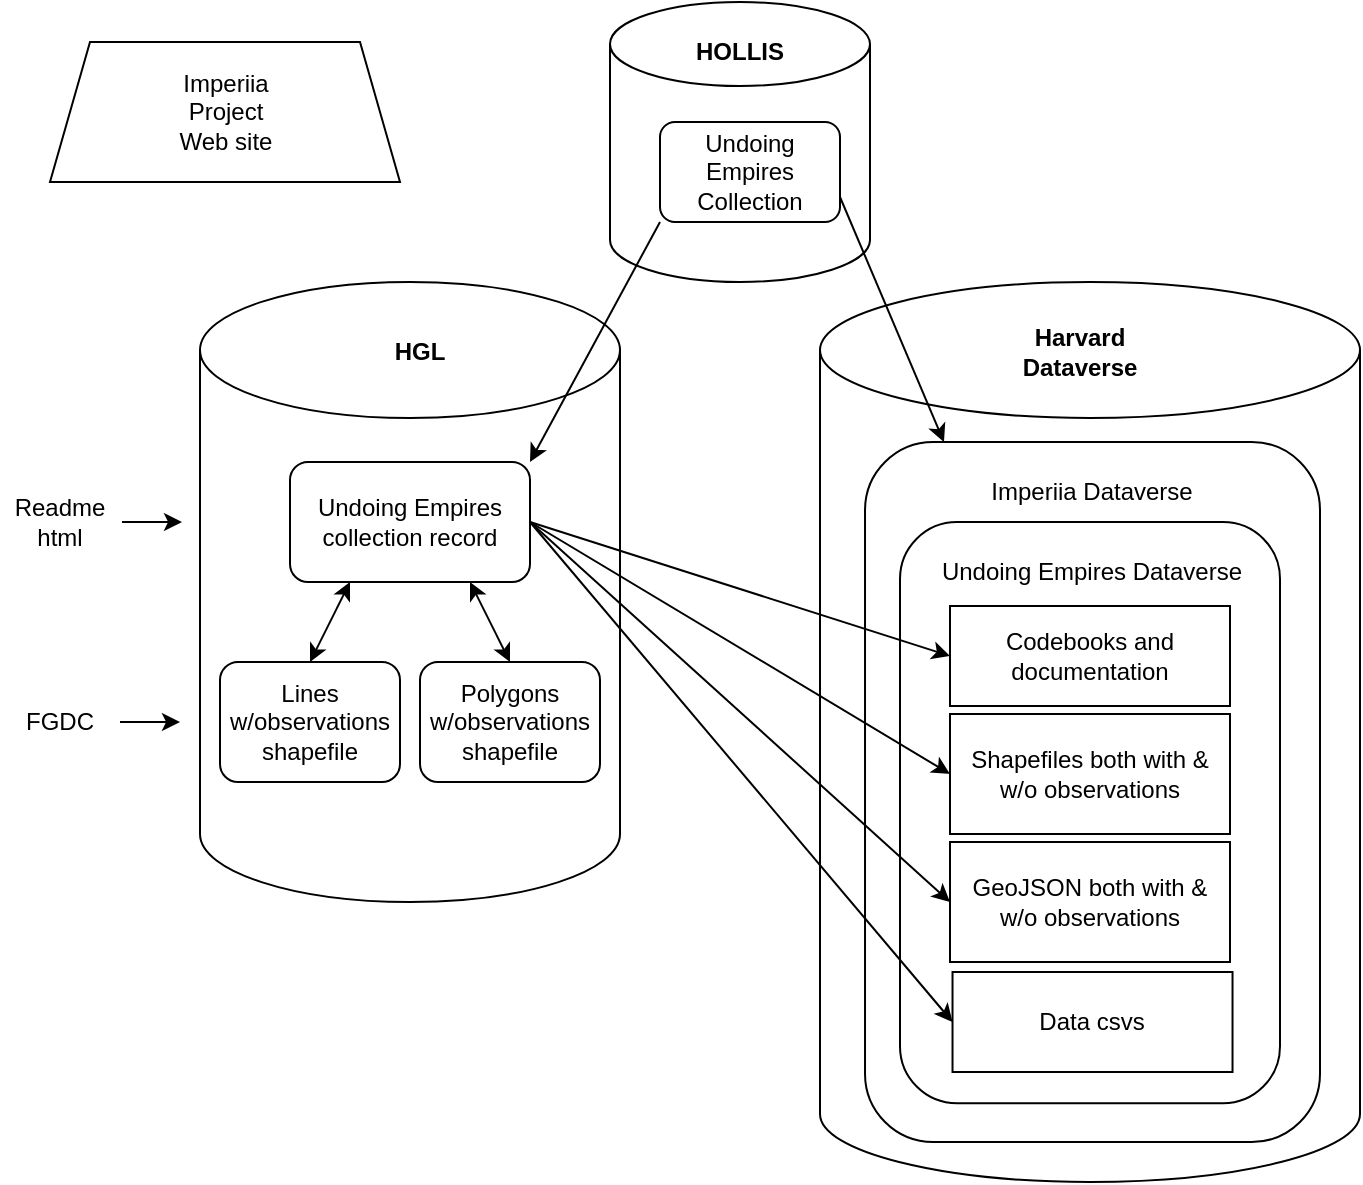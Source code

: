 <mxfile version="22.1.5" type="github">
  <diagram name="Page-1" id="acaJbb7zJqNV8eMt_PW6">
    <mxGraphModel dx="1265" dy="651" grid="1" gridSize="10" guides="1" tooltips="1" connect="1" arrows="1" fold="1" page="1" pageScale="1" pageWidth="850" pageHeight="1100" math="0" shadow="0">
      <root>
        <mxCell id="0" />
        <mxCell id="1" parent="0" />
        <mxCell id="G17-dYgQhkp3kQGCCL7A-1" value="" style="shape=cylinder3;whiteSpace=wrap;html=1;boundedLbl=1;backgroundOutline=1;size=34;" parent="1" vertex="1">
          <mxGeometry x="110" y="160" width="210" height="310" as="geometry" />
        </mxCell>
        <mxCell id="G17-dYgQhkp3kQGCCL7A-2" value="" style="shape=cylinder3;whiteSpace=wrap;html=1;boundedLbl=1;backgroundOutline=1;size=34;" parent="1" vertex="1">
          <mxGeometry x="420" y="160" width="270" height="450" as="geometry" />
        </mxCell>
        <mxCell id="LZWB6dRQu0BiqoScPXUu-1" value="HGL" style="text;strokeColor=none;align=center;fillColor=none;html=1;verticalAlign=middle;whiteSpace=wrap;rounded=0;fontStyle=1" parent="1" vertex="1">
          <mxGeometry x="190" y="180" width="60" height="30" as="geometry" />
        </mxCell>
        <mxCell id="LZWB6dRQu0BiqoScPXUu-3" value="&lt;b&gt;Harvard&lt;br&gt;Dataverse&lt;/b&gt;" style="text;strokeColor=none;align=center;fillColor=none;html=1;verticalAlign=middle;whiteSpace=wrap;rounded=0;" parent="1" vertex="1">
          <mxGeometry x="520" y="180" width="60" height="30" as="geometry" />
        </mxCell>
        <mxCell id="ZmtUY7Tz9JFkTJYe3sri-1" value="" style="rounded=1;whiteSpace=wrap;html=1;" parent="1" vertex="1">
          <mxGeometry x="155" y="250" width="120" height="60" as="geometry" />
        </mxCell>
        <mxCell id="ZmtUY7Tz9JFkTJYe3sri-2" value="" style="rounded=1;whiteSpace=wrap;html=1;" parent="1" vertex="1">
          <mxGeometry x="220" y="350" width="90" height="60" as="geometry" />
        </mxCell>
        <mxCell id="ZmtUY7Tz9JFkTJYe3sri-3" value="" style="rounded=1;whiteSpace=wrap;html=1;" parent="1" vertex="1">
          <mxGeometry x="120" y="350" width="90" height="60" as="geometry" />
        </mxCell>
        <mxCell id="ZmtUY7Tz9JFkTJYe3sri-4" value="" style="endArrow=classic;startArrow=classic;html=1;rounded=0;entryX=0.25;entryY=1;entryDx=0;entryDy=0;exitX=0.5;exitY=0;exitDx=0;exitDy=0;" parent="1" source="ZmtUY7Tz9JFkTJYe3sri-3" target="ZmtUY7Tz9JFkTJYe3sri-1" edge="1">
          <mxGeometry width="50" height="50" relative="1" as="geometry">
            <mxPoint x="155" y="330" as="sourcePoint" />
            <mxPoint x="205" y="280" as="targetPoint" />
          </mxGeometry>
        </mxCell>
        <mxCell id="ZmtUY7Tz9JFkTJYe3sri-5" value="" style="endArrow=classic;startArrow=classic;html=1;rounded=0;entryX=0.75;entryY=1;entryDx=0;entryDy=0;exitX=0.5;exitY=0;exitDx=0;exitDy=0;" parent="1" source="ZmtUY7Tz9JFkTJYe3sri-2" target="ZmtUY7Tz9JFkTJYe3sri-1" edge="1">
          <mxGeometry width="50" height="50" relative="1" as="geometry">
            <mxPoint x="270" y="350" as="sourcePoint" />
            <mxPoint x="310" y="300" as="targetPoint" />
          </mxGeometry>
        </mxCell>
        <mxCell id="ZmtUY7Tz9JFkTJYe3sri-7" value="Undoing Empires&lt;br&gt;collection record" style="text;html=1;strokeColor=none;fillColor=none;align=center;verticalAlign=middle;whiteSpace=wrap;rounded=0;" parent="1" vertex="1">
          <mxGeometry x="166.25" y="256.25" width="97.5" height="47.5" as="geometry" />
        </mxCell>
        <mxCell id="ZmtUY7Tz9JFkTJYe3sri-8" value="Lines w/observations shapefile" style="text;html=1;strokeColor=none;fillColor=none;align=center;verticalAlign=middle;whiteSpace=wrap;rounded=0;" parent="1" vertex="1">
          <mxGeometry x="140" y="370" width="50" height="20" as="geometry" />
        </mxCell>
        <mxCell id="ZmtUY7Tz9JFkTJYe3sri-10" value="Polygons w/observations shapefile" style="text;html=1;strokeColor=none;fillColor=none;align=center;verticalAlign=middle;whiteSpace=wrap;rounded=0;" parent="1" vertex="1">
          <mxGeometry x="235" y="365" width="60" height="30" as="geometry" />
        </mxCell>
        <mxCell id="ZmtUY7Tz9JFkTJYe3sri-12" value="" style="rounded=1;whiteSpace=wrap;html=1;" parent="1" vertex="1">
          <mxGeometry x="442.51" y="240" width="227.49" height="350" as="geometry" />
        </mxCell>
        <mxCell id="ZmtUY7Tz9JFkTJYe3sri-21" value="" style="shape=cylinder3;whiteSpace=wrap;html=1;boundedLbl=1;backgroundOutline=1;size=21;" parent="1" vertex="1">
          <mxGeometry x="315" y="20" width="130" height="140" as="geometry" />
        </mxCell>
        <mxCell id="ZmtUY7Tz9JFkTJYe3sri-23" value="&lt;b&gt;HOLLIS&lt;/b&gt;" style="text;html=1;strokeColor=none;fillColor=none;align=center;verticalAlign=middle;whiteSpace=wrap;rounded=0;" parent="1" vertex="1">
          <mxGeometry x="350" y="30" width="60" height="30" as="geometry" />
        </mxCell>
        <mxCell id="ZmtUY7Tz9JFkTJYe3sri-24" value="" style="rounded=1;whiteSpace=wrap;html=1;" parent="1" vertex="1">
          <mxGeometry x="340" y="80" width="90" height="50" as="geometry" />
        </mxCell>
        <mxCell id="ZmtUY7Tz9JFkTJYe3sri-25" value="Undoing Empires&lt;br&gt;Collection" style="text;html=1;strokeColor=none;fillColor=none;align=center;verticalAlign=middle;whiteSpace=wrap;rounded=0;" parent="1" vertex="1">
          <mxGeometry x="355" y="90" width="60" height="30" as="geometry" />
        </mxCell>
        <mxCell id="ZmtUY7Tz9JFkTJYe3sri-28" value="" style="endArrow=classic;html=1;rounded=0;exitX=0;exitY=1;exitDx=0;exitDy=0;entryX=1;entryY=0;entryDx=0;entryDy=0;" parent="1" source="ZmtUY7Tz9JFkTJYe3sri-24" target="ZmtUY7Tz9JFkTJYe3sri-1" edge="1">
          <mxGeometry width="50" height="50" relative="1" as="geometry">
            <mxPoint x="400" y="360" as="sourcePoint" />
            <mxPoint x="450" y="310" as="targetPoint" />
          </mxGeometry>
        </mxCell>
        <mxCell id="ZmtUY7Tz9JFkTJYe3sri-29" value="" style="endArrow=classic;html=1;rounded=0;exitX=1;exitY=0.75;exitDx=0;exitDy=0;" parent="1" source="ZmtUY7Tz9JFkTJYe3sri-24" target="ZmtUY7Tz9JFkTJYe3sri-12" edge="1">
          <mxGeometry width="50" height="50" relative="1" as="geometry">
            <mxPoint x="400" y="360" as="sourcePoint" />
            <mxPoint x="450" y="310" as="targetPoint" />
          </mxGeometry>
        </mxCell>
        <mxCell id="ZmtUY7Tz9JFkTJYe3sri-31" value="FGDC" style="text;html=1;strokeColor=none;fillColor=none;align=center;verticalAlign=middle;whiteSpace=wrap;rounded=0;" parent="1" vertex="1">
          <mxGeometry x="10" y="365" width="60" height="30" as="geometry" />
        </mxCell>
        <mxCell id="ZmtUY7Tz9JFkTJYe3sri-32" value="" style="endArrow=classic;html=1;rounded=0;exitX=1;exitY=0.5;exitDx=0;exitDy=0;" parent="1" source="ZmtUY7Tz9JFkTJYe3sri-31" edge="1">
          <mxGeometry width="50" height="50" relative="1" as="geometry">
            <mxPoint x="80" y="390" as="sourcePoint" />
            <mxPoint x="100" y="380" as="targetPoint" />
          </mxGeometry>
        </mxCell>
        <mxCell id="ZmtUY7Tz9JFkTJYe3sri-33" value="Readme html" style="text;html=1;strokeColor=none;fillColor=none;align=center;verticalAlign=middle;whiteSpace=wrap;rounded=0;" parent="1" vertex="1">
          <mxGeometry x="10" y="265" width="60" height="30" as="geometry" />
        </mxCell>
        <mxCell id="ZmtUY7Tz9JFkTJYe3sri-34" value="" style="endArrow=classic;html=1;rounded=0;exitX=1;exitY=0.5;exitDx=0;exitDy=0;" parent="1" edge="1">
          <mxGeometry width="50" height="50" relative="1" as="geometry">
            <mxPoint x="71" y="280" as="sourcePoint" />
            <mxPoint x="101" y="280" as="targetPoint" />
          </mxGeometry>
        </mxCell>
        <mxCell id="ZmtUY7Tz9JFkTJYe3sri-14" value="" style="rounded=1;whiteSpace=wrap;html=1;" parent="1" vertex="1">
          <mxGeometry x="460" y="280" width="190" height="290.62" as="geometry" />
        </mxCell>
        <mxCell id="ZmtUY7Tz9JFkTJYe3sri-13" value="Undoing Empires Dataverse" style="text;html=1;strokeColor=none;fillColor=none;align=center;verticalAlign=middle;whiteSpace=wrap;rounded=0;" parent="1" vertex="1">
          <mxGeometry x="471.26" y="290" width="170" height="30" as="geometry" />
        </mxCell>
        <mxCell id="lXyDXzNNx43w-YlPzHwI-1" value="Imperiia Dataverse" style="text;html=1;strokeColor=none;fillColor=none;align=center;verticalAlign=middle;whiteSpace=wrap;rounded=0;" vertex="1" parent="1">
          <mxGeometry x="496.26" y="250" width="120" height="30" as="geometry" />
        </mxCell>
        <mxCell id="lXyDXzNNx43w-YlPzHwI-3" value="" style="shape=trapezoid;perimeter=trapezoidPerimeter;whiteSpace=wrap;html=1;fixedSize=1;" vertex="1" parent="1">
          <mxGeometry x="35" y="40" width="175" height="70" as="geometry" />
        </mxCell>
        <mxCell id="lXyDXzNNx43w-YlPzHwI-4" value="Imperiia Project Web site" style="text;html=1;strokeColor=none;fillColor=none;align=center;verticalAlign=middle;whiteSpace=wrap;rounded=0;" vertex="1" parent="1">
          <mxGeometry x="92.5" y="60" width="60" height="30" as="geometry" />
        </mxCell>
        <mxCell id="lXyDXzNNx43w-YlPzHwI-5" value="Codebooks and documentation" style="rounded=0;whiteSpace=wrap;html=1;" vertex="1" parent="1">
          <mxGeometry x="485" y="322" width="140" height="50" as="geometry" />
        </mxCell>
        <mxCell id="lXyDXzNNx43w-YlPzHwI-6" value="Shapefiles both with &amp;amp; w/o observations" style="rounded=0;whiteSpace=wrap;html=1;" vertex="1" parent="1">
          <mxGeometry x="485" y="376" width="140" height="60" as="geometry" />
        </mxCell>
        <mxCell id="lXyDXzNNx43w-YlPzHwI-7" value="GeoJSON both with &amp;amp; w/o observations" style="rounded=0;whiteSpace=wrap;html=1;" vertex="1" parent="1">
          <mxGeometry x="485" y="440" width="140" height="60" as="geometry" />
        </mxCell>
        <mxCell id="lXyDXzNNx43w-YlPzHwI-8" value="Data csvs" style="rounded=0;whiteSpace=wrap;html=1;" vertex="1" parent="1">
          <mxGeometry x="486.26" y="505" width="140" height="50" as="geometry" />
        </mxCell>
        <mxCell id="ZmtUY7Tz9JFkTJYe3sri-6" value="" style="endArrow=classic;html=1;rounded=0;exitX=1;exitY=0.5;exitDx=0;exitDy=0;entryX=0;entryY=0.5;entryDx=0;entryDy=0;" parent="1" source="ZmtUY7Tz9JFkTJYe3sri-1" target="lXyDXzNNx43w-YlPzHwI-5" edge="1">
          <mxGeometry width="50" height="50" relative="1" as="geometry">
            <mxPoint x="400" y="360" as="sourcePoint" />
            <mxPoint x="440" y="290" as="targetPoint" />
          </mxGeometry>
        </mxCell>
        <mxCell id="lXyDXzNNx43w-YlPzHwI-9" value="" style="endArrow=classic;html=1;rounded=0;exitX=1;exitY=0.5;exitDx=0;exitDy=0;entryX=0;entryY=0.5;entryDx=0;entryDy=0;" edge="1" parent="1" source="ZmtUY7Tz9JFkTJYe3sri-1" target="lXyDXzNNx43w-YlPzHwI-6">
          <mxGeometry width="50" height="50" relative="1" as="geometry">
            <mxPoint x="285" y="290" as="sourcePoint" />
            <mxPoint x="495" y="357" as="targetPoint" />
          </mxGeometry>
        </mxCell>
        <mxCell id="lXyDXzNNx43w-YlPzHwI-10" value="" style="endArrow=classic;html=1;rounded=0;entryX=0;entryY=0.5;entryDx=0;entryDy=0;exitX=1;exitY=0.5;exitDx=0;exitDy=0;" edge="1" parent="1" source="ZmtUY7Tz9JFkTJYe3sri-1" target="lXyDXzNNx43w-YlPzHwI-7">
          <mxGeometry width="50" height="50" relative="1" as="geometry">
            <mxPoint x="320" y="320" as="sourcePoint" />
            <mxPoint x="525" y="510" as="targetPoint" />
          </mxGeometry>
        </mxCell>
        <mxCell id="lXyDXzNNx43w-YlPzHwI-11" value="" style="endArrow=classic;html=1;rounded=0;exitX=1;exitY=0.5;exitDx=0;exitDy=0;entryX=0;entryY=0.5;entryDx=0;entryDy=0;" edge="1" parent="1" source="ZmtUY7Tz9JFkTJYe3sri-1" target="lXyDXzNNx43w-YlPzHwI-8">
          <mxGeometry width="50" height="50" relative="1" as="geometry">
            <mxPoint x="115" y="500" as="sourcePoint" />
            <mxPoint x="325" y="626" as="targetPoint" />
          </mxGeometry>
        </mxCell>
      </root>
    </mxGraphModel>
  </diagram>
</mxfile>
